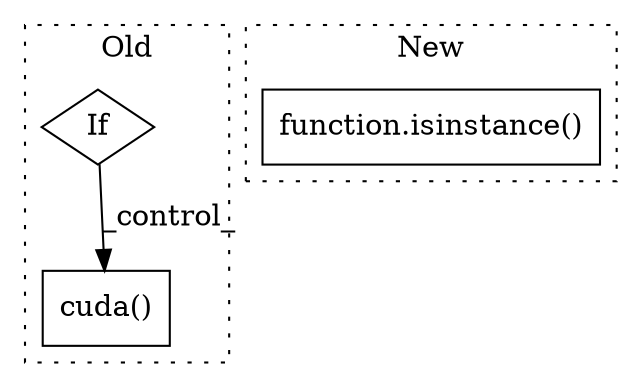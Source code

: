 digraph G {
subgraph cluster0 {
1 [label="cuda()" a="75" s="641" l="20" shape="box"];
3 [label="If" a="96" s="511" l="0" shape="diamond"];
label = "Old";
style="dotted";
}
subgraph cluster1 {
2 [label="function.isinstance()" a="75" s="476,574" l="11,1" shape="box"];
label = "New";
style="dotted";
}
3 -> 1 [label="_control_"];
}